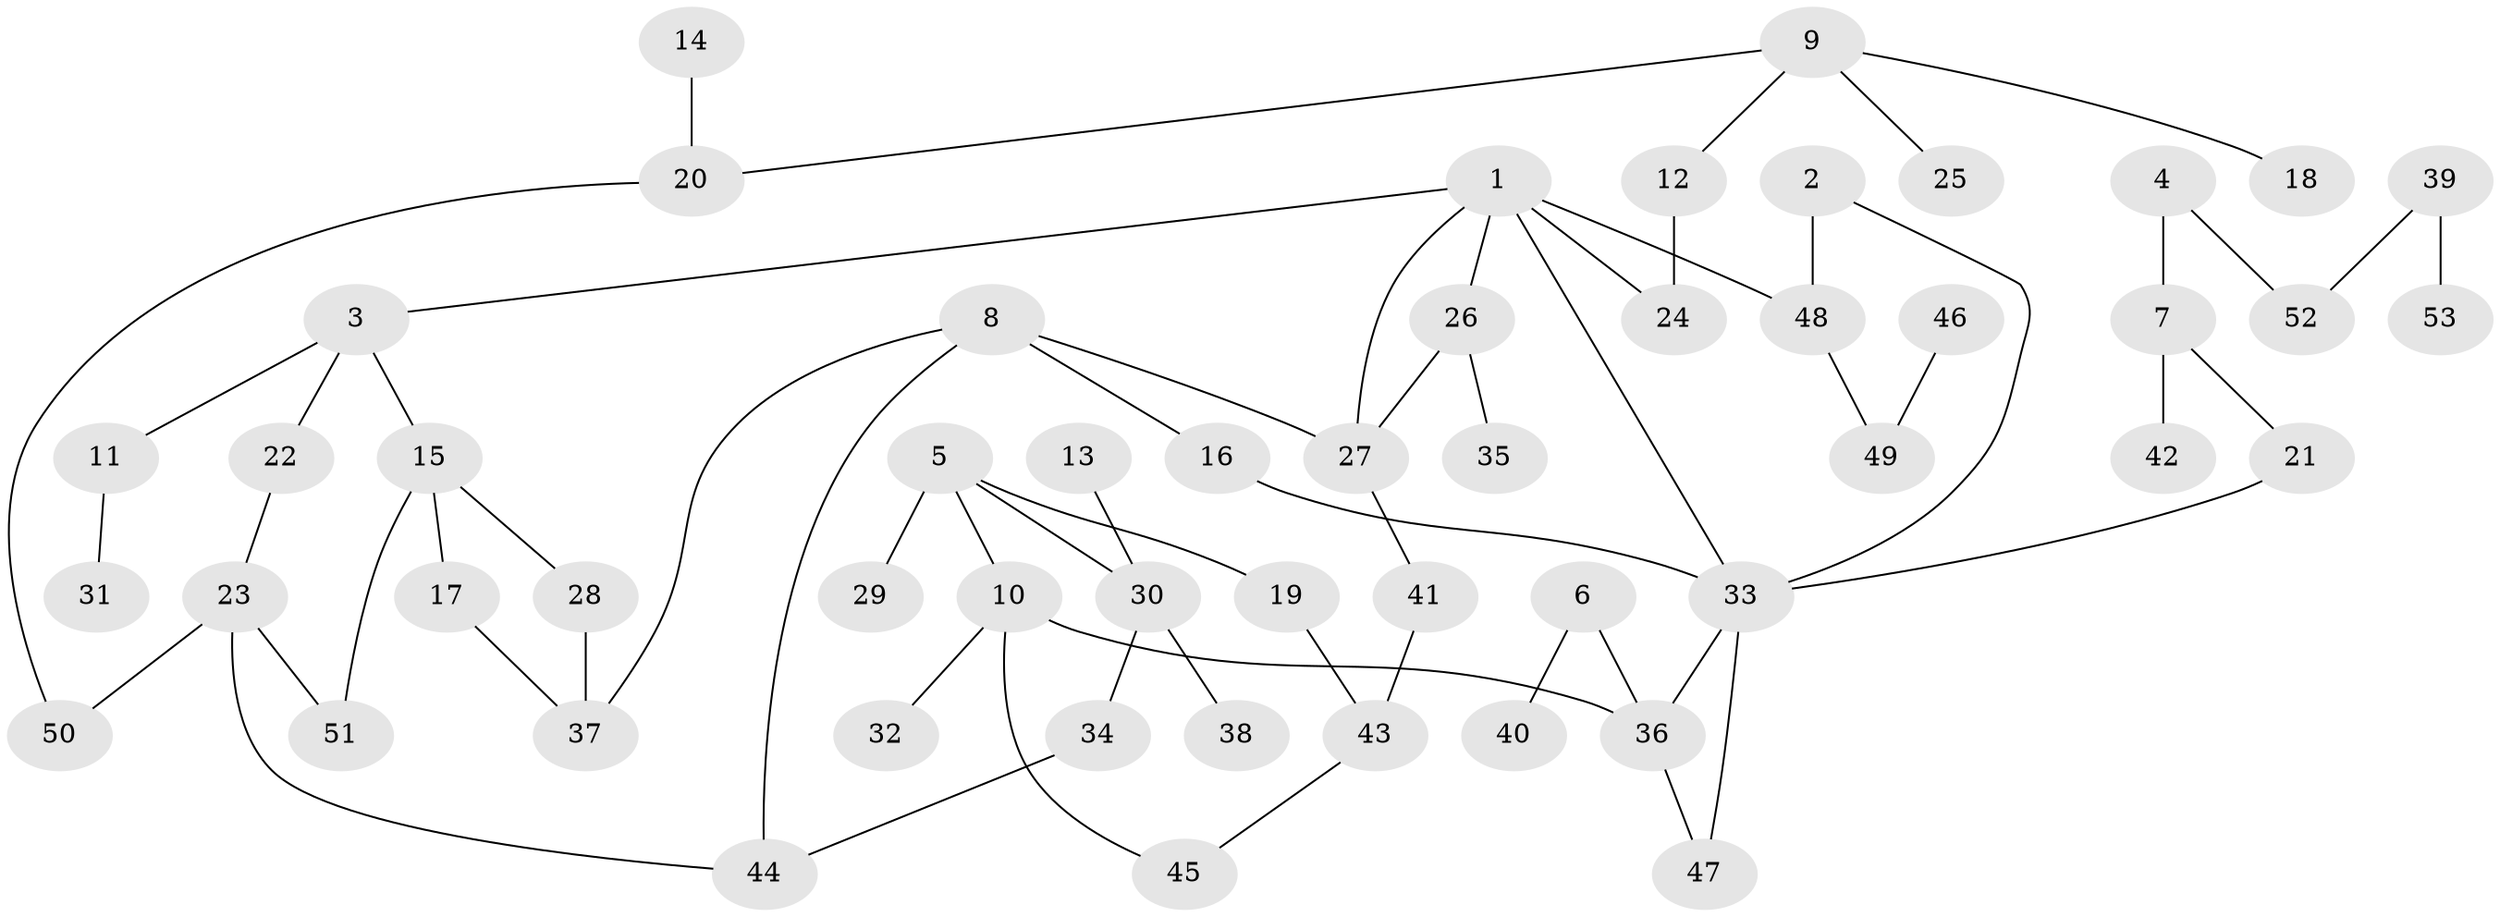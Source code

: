 // original degree distribution, {2: 0.3523809523809524, 8: 0.009523809523809525, 4: 0.08571428571428572, 5: 0.0380952380952381, 6: 0.01904761904761905, 3: 0.14285714285714285, 1: 0.3523809523809524}
// Generated by graph-tools (version 1.1) at 2025/00/03/09/25 03:00:58]
// undirected, 53 vertices, 64 edges
graph export_dot {
graph [start="1"]
  node [color=gray90,style=filled];
  1;
  2;
  3;
  4;
  5;
  6;
  7;
  8;
  9;
  10;
  11;
  12;
  13;
  14;
  15;
  16;
  17;
  18;
  19;
  20;
  21;
  22;
  23;
  24;
  25;
  26;
  27;
  28;
  29;
  30;
  31;
  32;
  33;
  34;
  35;
  36;
  37;
  38;
  39;
  40;
  41;
  42;
  43;
  44;
  45;
  46;
  47;
  48;
  49;
  50;
  51;
  52;
  53;
  1 -- 3 [weight=1.0];
  1 -- 24 [weight=1.0];
  1 -- 26 [weight=1.0];
  1 -- 27 [weight=1.0];
  1 -- 33 [weight=1.0];
  1 -- 48 [weight=1.0];
  2 -- 33 [weight=1.0];
  2 -- 48 [weight=1.0];
  3 -- 11 [weight=1.0];
  3 -- 15 [weight=1.0];
  3 -- 22 [weight=1.0];
  4 -- 7 [weight=1.0];
  4 -- 52 [weight=1.0];
  5 -- 10 [weight=1.0];
  5 -- 19 [weight=1.0];
  5 -- 29 [weight=1.0];
  5 -- 30 [weight=1.0];
  6 -- 36 [weight=1.0];
  6 -- 40 [weight=1.0];
  7 -- 21 [weight=1.0];
  7 -- 42 [weight=1.0];
  8 -- 16 [weight=1.0];
  8 -- 27 [weight=1.0];
  8 -- 37 [weight=1.0];
  8 -- 44 [weight=1.0];
  9 -- 12 [weight=1.0];
  9 -- 18 [weight=1.0];
  9 -- 20 [weight=1.0];
  9 -- 25 [weight=1.0];
  10 -- 32 [weight=1.0];
  10 -- 36 [weight=1.0];
  10 -- 45 [weight=1.0];
  11 -- 31 [weight=1.0];
  12 -- 24 [weight=1.0];
  13 -- 30 [weight=1.0];
  14 -- 20 [weight=1.0];
  15 -- 17 [weight=1.0];
  15 -- 28 [weight=1.0];
  15 -- 51 [weight=1.0];
  16 -- 33 [weight=1.0];
  17 -- 37 [weight=1.0];
  19 -- 43 [weight=1.0];
  20 -- 50 [weight=1.0];
  21 -- 33 [weight=1.0];
  22 -- 23 [weight=1.0];
  23 -- 44 [weight=1.0];
  23 -- 50 [weight=1.0];
  23 -- 51 [weight=1.0];
  26 -- 27 [weight=1.0];
  26 -- 35 [weight=1.0];
  27 -- 41 [weight=1.0];
  28 -- 37 [weight=1.0];
  30 -- 34 [weight=1.0];
  30 -- 38 [weight=1.0];
  33 -- 36 [weight=1.0];
  33 -- 47 [weight=1.0];
  34 -- 44 [weight=1.0];
  36 -- 47 [weight=1.0];
  39 -- 52 [weight=1.0];
  39 -- 53 [weight=1.0];
  41 -- 43 [weight=1.0];
  43 -- 45 [weight=1.0];
  46 -- 49 [weight=1.0];
  48 -- 49 [weight=1.0];
}
